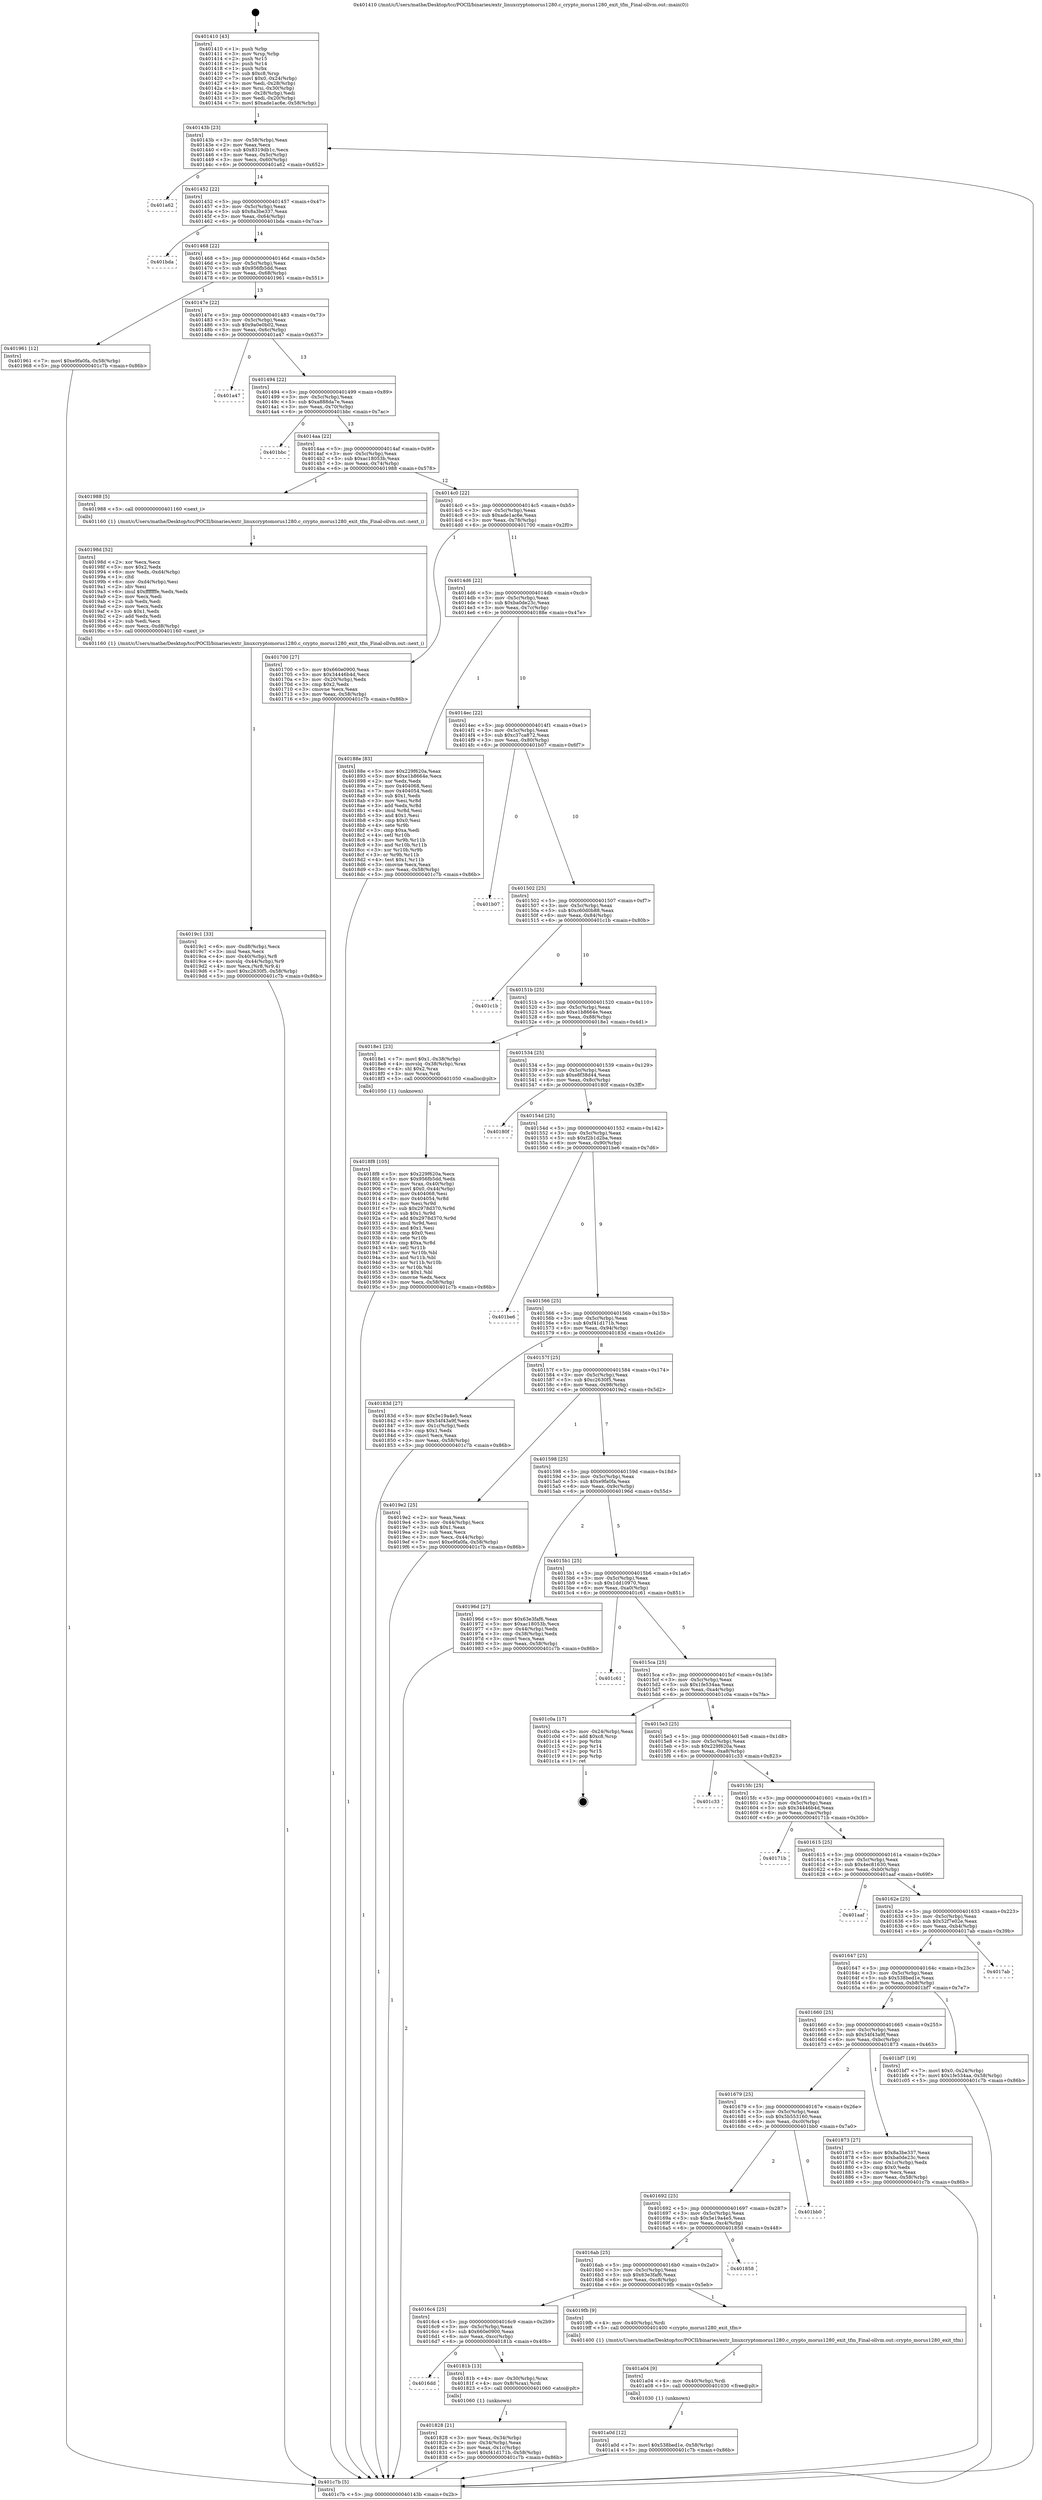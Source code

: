 digraph "0x401410" {
  label = "0x401410 (/mnt/c/Users/mathe/Desktop/tcc/POCII/binaries/extr_linuxcryptomorus1280.c_crypto_morus1280_exit_tfm_Final-ollvm.out::main(0))"
  labelloc = "t"
  node[shape=record]

  Entry [label="",width=0.3,height=0.3,shape=circle,fillcolor=black,style=filled]
  "0x40143b" [label="{
     0x40143b [23]\l
     | [instrs]\l
     &nbsp;&nbsp;0x40143b \<+3\>: mov -0x58(%rbp),%eax\l
     &nbsp;&nbsp;0x40143e \<+2\>: mov %eax,%ecx\l
     &nbsp;&nbsp;0x401440 \<+6\>: sub $0x8319db1c,%ecx\l
     &nbsp;&nbsp;0x401446 \<+3\>: mov %eax,-0x5c(%rbp)\l
     &nbsp;&nbsp;0x401449 \<+3\>: mov %ecx,-0x60(%rbp)\l
     &nbsp;&nbsp;0x40144c \<+6\>: je 0000000000401a62 \<main+0x652\>\l
  }"]
  "0x401a62" [label="{
     0x401a62\l
  }", style=dashed]
  "0x401452" [label="{
     0x401452 [22]\l
     | [instrs]\l
     &nbsp;&nbsp;0x401452 \<+5\>: jmp 0000000000401457 \<main+0x47\>\l
     &nbsp;&nbsp;0x401457 \<+3\>: mov -0x5c(%rbp),%eax\l
     &nbsp;&nbsp;0x40145a \<+5\>: sub $0x8a3be337,%eax\l
     &nbsp;&nbsp;0x40145f \<+3\>: mov %eax,-0x64(%rbp)\l
     &nbsp;&nbsp;0x401462 \<+6\>: je 0000000000401bda \<main+0x7ca\>\l
  }"]
  Exit [label="",width=0.3,height=0.3,shape=circle,fillcolor=black,style=filled,peripheries=2]
  "0x401bda" [label="{
     0x401bda\l
  }", style=dashed]
  "0x401468" [label="{
     0x401468 [22]\l
     | [instrs]\l
     &nbsp;&nbsp;0x401468 \<+5\>: jmp 000000000040146d \<main+0x5d\>\l
     &nbsp;&nbsp;0x40146d \<+3\>: mov -0x5c(%rbp),%eax\l
     &nbsp;&nbsp;0x401470 \<+5\>: sub $0x956fb5dd,%eax\l
     &nbsp;&nbsp;0x401475 \<+3\>: mov %eax,-0x68(%rbp)\l
     &nbsp;&nbsp;0x401478 \<+6\>: je 0000000000401961 \<main+0x551\>\l
  }"]
  "0x401a0d" [label="{
     0x401a0d [12]\l
     | [instrs]\l
     &nbsp;&nbsp;0x401a0d \<+7\>: movl $0x538bed1e,-0x58(%rbp)\l
     &nbsp;&nbsp;0x401a14 \<+5\>: jmp 0000000000401c7b \<main+0x86b\>\l
  }"]
  "0x401961" [label="{
     0x401961 [12]\l
     | [instrs]\l
     &nbsp;&nbsp;0x401961 \<+7\>: movl $0xe9fa0fa,-0x58(%rbp)\l
     &nbsp;&nbsp;0x401968 \<+5\>: jmp 0000000000401c7b \<main+0x86b\>\l
  }"]
  "0x40147e" [label="{
     0x40147e [22]\l
     | [instrs]\l
     &nbsp;&nbsp;0x40147e \<+5\>: jmp 0000000000401483 \<main+0x73\>\l
     &nbsp;&nbsp;0x401483 \<+3\>: mov -0x5c(%rbp),%eax\l
     &nbsp;&nbsp;0x401486 \<+5\>: sub $0x9a0e0b02,%eax\l
     &nbsp;&nbsp;0x40148b \<+3\>: mov %eax,-0x6c(%rbp)\l
     &nbsp;&nbsp;0x40148e \<+6\>: je 0000000000401a47 \<main+0x637\>\l
  }"]
  "0x401a04" [label="{
     0x401a04 [9]\l
     | [instrs]\l
     &nbsp;&nbsp;0x401a04 \<+4\>: mov -0x40(%rbp),%rdi\l
     &nbsp;&nbsp;0x401a08 \<+5\>: call 0000000000401030 \<free@plt\>\l
     | [calls]\l
     &nbsp;&nbsp;0x401030 \{1\} (unknown)\l
  }"]
  "0x401a47" [label="{
     0x401a47\l
  }", style=dashed]
  "0x401494" [label="{
     0x401494 [22]\l
     | [instrs]\l
     &nbsp;&nbsp;0x401494 \<+5\>: jmp 0000000000401499 \<main+0x89\>\l
     &nbsp;&nbsp;0x401499 \<+3\>: mov -0x5c(%rbp),%eax\l
     &nbsp;&nbsp;0x40149c \<+5\>: sub $0xa888da7e,%eax\l
     &nbsp;&nbsp;0x4014a1 \<+3\>: mov %eax,-0x70(%rbp)\l
     &nbsp;&nbsp;0x4014a4 \<+6\>: je 0000000000401bbc \<main+0x7ac\>\l
  }"]
  "0x4019c1" [label="{
     0x4019c1 [33]\l
     | [instrs]\l
     &nbsp;&nbsp;0x4019c1 \<+6\>: mov -0xd8(%rbp),%ecx\l
     &nbsp;&nbsp;0x4019c7 \<+3\>: imul %eax,%ecx\l
     &nbsp;&nbsp;0x4019ca \<+4\>: mov -0x40(%rbp),%r8\l
     &nbsp;&nbsp;0x4019ce \<+4\>: movslq -0x44(%rbp),%r9\l
     &nbsp;&nbsp;0x4019d2 \<+4\>: mov %ecx,(%r8,%r9,4)\l
     &nbsp;&nbsp;0x4019d6 \<+7\>: movl $0xc2630f5,-0x58(%rbp)\l
     &nbsp;&nbsp;0x4019dd \<+5\>: jmp 0000000000401c7b \<main+0x86b\>\l
  }"]
  "0x401bbc" [label="{
     0x401bbc\l
  }", style=dashed]
  "0x4014aa" [label="{
     0x4014aa [22]\l
     | [instrs]\l
     &nbsp;&nbsp;0x4014aa \<+5\>: jmp 00000000004014af \<main+0x9f\>\l
     &nbsp;&nbsp;0x4014af \<+3\>: mov -0x5c(%rbp),%eax\l
     &nbsp;&nbsp;0x4014b2 \<+5\>: sub $0xac18053b,%eax\l
     &nbsp;&nbsp;0x4014b7 \<+3\>: mov %eax,-0x74(%rbp)\l
     &nbsp;&nbsp;0x4014ba \<+6\>: je 0000000000401988 \<main+0x578\>\l
  }"]
  "0x40198d" [label="{
     0x40198d [52]\l
     | [instrs]\l
     &nbsp;&nbsp;0x40198d \<+2\>: xor %ecx,%ecx\l
     &nbsp;&nbsp;0x40198f \<+5\>: mov $0x2,%edx\l
     &nbsp;&nbsp;0x401994 \<+6\>: mov %edx,-0xd4(%rbp)\l
     &nbsp;&nbsp;0x40199a \<+1\>: cltd\l
     &nbsp;&nbsp;0x40199b \<+6\>: mov -0xd4(%rbp),%esi\l
     &nbsp;&nbsp;0x4019a1 \<+2\>: idiv %esi\l
     &nbsp;&nbsp;0x4019a3 \<+6\>: imul $0xfffffffe,%edx,%edx\l
     &nbsp;&nbsp;0x4019a9 \<+2\>: mov %ecx,%edi\l
     &nbsp;&nbsp;0x4019ab \<+2\>: sub %edx,%edi\l
     &nbsp;&nbsp;0x4019ad \<+2\>: mov %ecx,%edx\l
     &nbsp;&nbsp;0x4019af \<+3\>: sub $0x1,%edx\l
     &nbsp;&nbsp;0x4019b2 \<+2\>: add %edx,%edi\l
     &nbsp;&nbsp;0x4019b4 \<+2\>: sub %edi,%ecx\l
     &nbsp;&nbsp;0x4019b6 \<+6\>: mov %ecx,-0xd8(%rbp)\l
     &nbsp;&nbsp;0x4019bc \<+5\>: call 0000000000401160 \<next_i\>\l
     | [calls]\l
     &nbsp;&nbsp;0x401160 \{1\} (/mnt/c/Users/mathe/Desktop/tcc/POCII/binaries/extr_linuxcryptomorus1280.c_crypto_morus1280_exit_tfm_Final-ollvm.out::next_i)\l
  }"]
  "0x401988" [label="{
     0x401988 [5]\l
     | [instrs]\l
     &nbsp;&nbsp;0x401988 \<+5\>: call 0000000000401160 \<next_i\>\l
     | [calls]\l
     &nbsp;&nbsp;0x401160 \{1\} (/mnt/c/Users/mathe/Desktop/tcc/POCII/binaries/extr_linuxcryptomorus1280.c_crypto_morus1280_exit_tfm_Final-ollvm.out::next_i)\l
  }"]
  "0x4014c0" [label="{
     0x4014c0 [22]\l
     | [instrs]\l
     &nbsp;&nbsp;0x4014c0 \<+5\>: jmp 00000000004014c5 \<main+0xb5\>\l
     &nbsp;&nbsp;0x4014c5 \<+3\>: mov -0x5c(%rbp),%eax\l
     &nbsp;&nbsp;0x4014c8 \<+5\>: sub $0xade1ac6e,%eax\l
     &nbsp;&nbsp;0x4014cd \<+3\>: mov %eax,-0x78(%rbp)\l
     &nbsp;&nbsp;0x4014d0 \<+6\>: je 0000000000401700 \<main+0x2f0\>\l
  }"]
  "0x4018f8" [label="{
     0x4018f8 [105]\l
     | [instrs]\l
     &nbsp;&nbsp;0x4018f8 \<+5\>: mov $0x229f620a,%ecx\l
     &nbsp;&nbsp;0x4018fd \<+5\>: mov $0x956fb5dd,%edx\l
     &nbsp;&nbsp;0x401902 \<+4\>: mov %rax,-0x40(%rbp)\l
     &nbsp;&nbsp;0x401906 \<+7\>: movl $0x0,-0x44(%rbp)\l
     &nbsp;&nbsp;0x40190d \<+7\>: mov 0x404068,%esi\l
     &nbsp;&nbsp;0x401914 \<+8\>: mov 0x404054,%r8d\l
     &nbsp;&nbsp;0x40191c \<+3\>: mov %esi,%r9d\l
     &nbsp;&nbsp;0x40191f \<+7\>: sub $0x2978d370,%r9d\l
     &nbsp;&nbsp;0x401926 \<+4\>: sub $0x1,%r9d\l
     &nbsp;&nbsp;0x40192a \<+7\>: add $0x2978d370,%r9d\l
     &nbsp;&nbsp;0x401931 \<+4\>: imul %r9d,%esi\l
     &nbsp;&nbsp;0x401935 \<+3\>: and $0x1,%esi\l
     &nbsp;&nbsp;0x401938 \<+3\>: cmp $0x0,%esi\l
     &nbsp;&nbsp;0x40193b \<+4\>: sete %r10b\l
     &nbsp;&nbsp;0x40193f \<+4\>: cmp $0xa,%r8d\l
     &nbsp;&nbsp;0x401943 \<+4\>: setl %r11b\l
     &nbsp;&nbsp;0x401947 \<+3\>: mov %r10b,%bl\l
     &nbsp;&nbsp;0x40194a \<+3\>: and %r11b,%bl\l
     &nbsp;&nbsp;0x40194d \<+3\>: xor %r11b,%r10b\l
     &nbsp;&nbsp;0x401950 \<+3\>: or %r10b,%bl\l
     &nbsp;&nbsp;0x401953 \<+3\>: test $0x1,%bl\l
     &nbsp;&nbsp;0x401956 \<+3\>: cmovne %edx,%ecx\l
     &nbsp;&nbsp;0x401959 \<+3\>: mov %ecx,-0x58(%rbp)\l
     &nbsp;&nbsp;0x40195c \<+5\>: jmp 0000000000401c7b \<main+0x86b\>\l
  }"]
  "0x401700" [label="{
     0x401700 [27]\l
     | [instrs]\l
     &nbsp;&nbsp;0x401700 \<+5\>: mov $0x660e0900,%eax\l
     &nbsp;&nbsp;0x401705 \<+5\>: mov $0x34446b4d,%ecx\l
     &nbsp;&nbsp;0x40170a \<+3\>: mov -0x20(%rbp),%edx\l
     &nbsp;&nbsp;0x40170d \<+3\>: cmp $0x2,%edx\l
     &nbsp;&nbsp;0x401710 \<+3\>: cmovne %ecx,%eax\l
     &nbsp;&nbsp;0x401713 \<+3\>: mov %eax,-0x58(%rbp)\l
     &nbsp;&nbsp;0x401716 \<+5\>: jmp 0000000000401c7b \<main+0x86b\>\l
  }"]
  "0x4014d6" [label="{
     0x4014d6 [22]\l
     | [instrs]\l
     &nbsp;&nbsp;0x4014d6 \<+5\>: jmp 00000000004014db \<main+0xcb\>\l
     &nbsp;&nbsp;0x4014db \<+3\>: mov -0x5c(%rbp),%eax\l
     &nbsp;&nbsp;0x4014de \<+5\>: sub $0xba0de23c,%eax\l
     &nbsp;&nbsp;0x4014e3 \<+3\>: mov %eax,-0x7c(%rbp)\l
     &nbsp;&nbsp;0x4014e6 \<+6\>: je 000000000040188e \<main+0x47e\>\l
  }"]
  "0x401c7b" [label="{
     0x401c7b [5]\l
     | [instrs]\l
     &nbsp;&nbsp;0x401c7b \<+5\>: jmp 000000000040143b \<main+0x2b\>\l
  }"]
  "0x401410" [label="{
     0x401410 [43]\l
     | [instrs]\l
     &nbsp;&nbsp;0x401410 \<+1\>: push %rbp\l
     &nbsp;&nbsp;0x401411 \<+3\>: mov %rsp,%rbp\l
     &nbsp;&nbsp;0x401414 \<+2\>: push %r15\l
     &nbsp;&nbsp;0x401416 \<+2\>: push %r14\l
     &nbsp;&nbsp;0x401418 \<+1\>: push %rbx\l
     &nbsp;&nbsp;0x401419 \<+7\>: sub $0xc8,%rsp\l
     &nbsp;&nbsp;0x401420 \<+7\>: movl $0x0,-0x24(%rbp)\l
     &nbsp;&nbsp;0x401427 \<+3\>: mov %edi,-0x28(%rbp)\l
     &nbsp;&nbsp;0x40142a \<+4\>: mov %rsi,-0x30(%rbp)\l
     &nbsp;&nbsp;0x40142e \<+3\>: mov -0x28(%rbp),%edi\l
     &nbsp;&nbsp;0x401431 \<+3\>: mov %edi,-0x20(%rbp)\l
     &nbsp;&nbsp;0x401434 \<+7\>: movl $0xade1ac6e,-0x58(%rbp)\l
  }"]
  "0x401828" [label="{
     0x401828 [21]\l
     | [instrs]\l
     &nbsp;&nbsp;0x401828 \<+3\>: mov %eax,-0x34(%rbp)\l
     &nbsp;&nbsp;0x40182b \<+3\>: mov -0x34(%rbp),%eax\l
     &nbsp;&nbsp;0x40182e \<+3\>: mov %eax,-0x1c(%rbp)\l
     &nbsp;&nbsp;0x401831 \<+7\>: movl $0xf41d171b,-0x58(%rbp)\l
     &nbsp;&nbsp;0x401838 \<+5\>: jmp 0000000000401c7b \<main+0x86b\>\l
  }"]
  "0x40188e" [label="{
     0x40188e [83]\l
     | [instrs]\l
     &nbsp;&nbsp;0x40188e \<+5\>: mov $0x229f620a,%eax\l
     &nbsp;&nbsp;0x401893 \<+5\>: mov $0xe1b8664e,%ecx\l
     &nbsp;&nbsp;0x401898 \<+2\>: xor %edx,%edx\l
     &nbsp;&nbsp;0x40189a \<+7\>: mov 0x404068,%esi\l
     &nbsp;&nbsp;0x4018a1 \<+7\>: mov 0x404054,%edi\l
     &nbsp;&nbsp;0x4018a8 \<+3\>: sub $0x1,%edx\l
     &nbsp;&nbsp;0x4018ab \<+3\>: mov %esi,%r8d\l
     &nbsp;&nbsp;0x4018ae \<+3\>: add %edx,%r8d\l
     &nbsp;&nbsp;0x4018b1 \<+4\>: imul %r8d,%esi\l
     &nbsp;&nbsp;0x4018b5 \<+3\>: and $0x1,%esi\l
     &nbsp;&nbsp;0x4018b8 \<+3\>: cmp $0x0,%esi\l
     &nbsp;&nbsp;0x4018bb \<+4\>: sete %r9b\l
     &nbsp;&nbsp;0x4018bf \<+3\>: cmp $0xa,%edi\l
     &nbsp;&nbsp;0x4018c2 \<+4\>: setl %r10b\l
     &nbsp;&nbsp;0x4018c6 \<+3\>: mov %r9b,%r11b\l
     &nbsp;&nbsp;0x4018c9 \<+3\>: and %r10b,%r11b\l
     &nbsp;&nbsp;0x4018cc \<+3\>: xor %r10b,%r9b\l
     &nbsp;&nbsp;0x4018cf \<+3\>: or %r9b,%r11b\l
     &nbsp;&nbsp;0x4018d2 \<+4\>: test $0x1,%r11b\l
     &nbsp;&nbsp;0x4018d6 \<+3\>: cmovne %ecx,%eax\l
     &nbsp;&nbsp;0x4018d9 \<+3\>: mov %eax,-0x58(%rbp)\l
     &nbsp;&nbsp;0x4018dc \<+5\>: jmp 0000000000401c7b \<main+0x86b\>\l
  }"]
  "0x4014ec" [label="{
     0x4014ec [22]\l
     | [instrs]\l
     &nbsp;&nbsp;0x4014ec \<+5\>: jmp 00000000004014f1 \<main+0xe1\>\l
     &nbsp;&nbsp;0x4014f1 \<+3\>: mov -0x5c(%rbp),%eax\l
     &nbsp;&nbsp;0x4014f4 \<+5\>: sub $0xc37ca872,%eax\l
     &nbsp;&nbsp;0x4014f9 \<+3\>: mov %eax,-0x80(%rbp)\l
     &nbsp;&nbsp;0x4014fc \<+6\>: je 0000000000401b07 \<main+0x6f7\>\l
  }"]
  "0x4016dd" [label="{
     0x4016dd\l
  }", style=dashed]
  "0x401b07" [label="{
     0x401b07\l
  }", style=dashed]
  "0x401502" [label="{
     0x401502 [25]\l
     | [instrs]\l
     &nbsp;&nbsp;0x401502 \<+5\>: jmp 0000000000401507 \<main+0xf7\>\l
     &nbsp;&nbsp;0x401507 \<+3\>: mov -0x5c(%rbp),%eax\l
     &nbsp;&nbsp;0x40150a \<+5\>: sub $0xc60d0b88,%eax\l
     &nbsp;&nbsp;0x40150f \<+6\>: mov %eax,-0x84(%rbp)\l
     &nbsp;&nbsp;0x401515 \<+6\>: je 0000000000401c1b \<main+0x80b\>\l
  }"]
  "0x40181b" [label="{
     0x40181b [13]\l
     | [instrs]\l
     &nbsp;&nbsp;0x40181b \<+4\>: mov -0x30(%rbp),%rax\l
     &nbsp;&nbsp;0x40181f \<+4\>: mov 0x8(%rax),%rdi\l
     &nbsp;&nbsp;0x401823 \<+5\>: call 0000000000401060 \<atoi@plt\>\l
     | [calls]\l
     &nbsp;&nbsp;0x401060 \{1\} (unknown)\l
  }"]
  "0x401c1b" [label="{
     0x401c1b\l
  }", style=dashed]
  "0x40151b" [label="{
     0x40151b [25]\l
     | [instrs]\l
     &nbsp;&nbsp;0x40151b \<+5\>: jmp 0000000000401520 \<main+0x110\>\l
     &nbsp;&nbsp;0x401520 \<+3\>: mov -0x5c(%rbp),%eax\l
     &nbsp;&nbsp;0x401523 \<+5\>: sub $0xe1b8664e,%eax\l
     &nbsp;&nbsp;0x401528 \<+6\>: mov %eax,-0x88(%rbp)\l
     &nbsp;&nbsp;0x40152e \<+6\>: je 00000000004018e1 \<main+0x4d1\>\l
  }"]
  "0x4016c4" [label="{
     0x4016c4 [25]\l
     | [instrs]\l
     &nbsp;&nbsp;0x4016c4 \<+5\>: jmp 00000000004016c9 \<main+0x2b9\>\l
     &nbsp;&nbsp;0x4016c9 \<+3\>: mov -0x5c(%rbp),%eax\l
     &nbsp;&nbsp;0x4016cc \<+5\>: sub $0x660e0900,%eax\l
     &nbsp;&nbsp;0x4016d1 \<+6\>: mov %eax,-0xcc(%rbp)\l
     &nbsp;&nbsp;0x4016d7 \<+6\>: je 000000000040181b \<main+0x40b\>\l
  }"]
  "0x4018e1" [label="{
     0x4018e1 [23]\l
     | [instrs]\l
     &nbsp;&nbsp;0x4018e1 \<+7\>: movl $0x1,-0x38(%rbp)\l
     &nbsp;&nbsp;0x4018e8 \<+4\>: movslq -0x38(%rbp),%rax\l
     &nbsp;&nbsp;0x4018ec \<+4\>: shl $0x2,%rax\l
     &nbsp;&nbsp;0x4018f0 \<+3\>: mov %rax,%rdi\l
     &nbsp;&nbsp;0x4018f3 \<+5\>: call 0000000000401050 \<malloc@plt\>\l
     | [calls]\l
     &nbsp;&nbsp;0x401050 \{1\} (unknown)\l
  }"]
  "0x401534" [label="{
     0x401534 [25]\l
     | [instrs]\l
     &nbsp;&nbsp;0x401534 \<+5\>: jmp 0000000000401539 \<main+0x129\>\l
     &nbsp;&nbsp;0x401539 \<+3\>: mov -0x5c(%rbp),%eax\l
     &nbsp;&nbsp;0x40153c \<+5\>: sub $0xe8f38d44,%eax\l
     &nbsp;&nbsp;0x401541 \<+6\>: mov %eax,-0x8c(%rbp)\l
     &nbsp;&nbsp;0x401547 \<+6\>: je 000000000040180f \<main+0x3ff\>\l
  }"]
  "0x4019fb" [label="{
     0x4019fb [9]\l
     | [instrs]\l
     &nbsp;&nbsp;0x4019fb \<+4\>: mov -0x40(%rbp),%rdi\l
     &nbsp;&nbsp;0x4019ff \<+5\>: call 0000000000401400 \<crypto_morus1280_exit_tfm\>\l
     | [calls]\l
     &nbsp;&nbsp;0x401400 \{1\} (/mnt/c/Users/mathe/Desktop/tcc/POCII/binaries/extr_linuxcryptomorus1280.c_crypto_morus1280_exit_tfm_Final-ollvm.out::crypto_morus1280_exit_tfm)\l
  }"]
  "0x40180f" [label="{
     0x40180f\l
  }", style=dashed]
  "0x40154d" [label="{
     0x40154d [25]\l
     | [instrs]\l
     &nbsp;&nbsp;0x40154d \<+5\>: jmp 0000000000401552 \<main+0x142\>\l
     &nbsp;&nbsp;0x401552 \<+3\>: mov -0x5c(%rbp),%eax\l
     &nbsp;&nbsp;0x401555 \<+5\>: sub $0xf2b1d2ba,%eax\l
     &nbsp;&nbsp;0x40155a \<+6\>: mov %eax,-0x90(%rbp)\l
     &nbsp;&nbsp;0x401560 \<+6\>: je 0000000000401be6 \<main+0x7d6\>\l
  }"]
  "0x4016ab" [label="{
     0x4016ab [25]\l
     | [instrs]\l
     &nbsp;&nbsp;0x4016ab \<+5\>: jmp 00000000004016b0 \<main+0x2a0\>\l
     &nbsp;&nbsp;0x4016b0 \<+3\>: mov -0x5c(%rbp),%eax\l
     &nbsp;&nbsp;0x4016b3 \<+5\>: sub $0x63e3faf6,%eax\l
     &nbsp;&nbsp;0x4016b8 \<+6\>: mov %eax,-0xc8(%rbp)\l
     &nbsp;&nbsp;0x4016be \<+6\>: je 00000000004019fb \<main+0x5eb\>\l
  }"]
  "0x401be6" [label="{
     0x401be6\l
  }", style=dashed]
  "0x401566" [label="{
     0x401566 [25]\l
     | [instrs]\l
     &nbsp;&nbsp;0x401566 \<+5\>: jmp 000000000040156b \<main+0x15b\>\l
     &nbsp;&nbsp;0x40156b \<+3\>: mov -0x5c(%rbp),%eax\l
     &nbsp;&nbsp;0x40156e \<+5\>: sub $0xf41d171b,%eax\l
     &nbsp;&nbsp;0x401573 \<+6\>: mov %eax,-0x94(%rbp)\l
     &nbsp;&nbsp;0x401579 \<+6\>: je 000000000040183d \<main+0x42d\>\l
  }"]
  "0x401858" [label="{
     0x401858\l
  }", style=dashed]
  "0x40183d" [label="{
     0x40183d [27]\l
     | [instrs]\l
     &nbsp;&nbsp;0x40183d \<+5\>: mov $0x5e19a4e5,%eax\l
     &nbsp;&nbsp;0x401842 \<+5\>: mov $0x54f43a9f,%ecx\l
     &nbsp;&nbsp;0x401847 \<+3\>: mov -0x1c(%rbp),%edx\l
     &nbsp;&nbsp;0x40184a \<+3\>: cmp $0x1,%edx\l
     &nbsp;&nbsp;0x40184d \<+3\>: cmovl %ecx,%eax\l
     &nbsp;&nbsp;0x401850 \<+3\>: mov %eax,-0x58(%rbp)\l
     &nbsp;&nbsp;0x401853 \<+5\>: jmp 0000000000401c7b \<main+0x86b\>\l
  }"]
  "0x40157f" [label="{
     0x40157f [25]\l
     | [instrs]\l
     &nbsp;&nbsp;0x40157f \<+5\>: jmp 0000000000401584 \<main+0x174\>\l
     &nbsp;&nbsp;0x401584 \<+3\>: mov -0x5c(%rbp),%eax\l
     &nbsp;&nbsp;0x401587 \<+5\>: sub $0xc2630f5,%eax\l
     &nbsp;&nbsp;0x40158c \<+6\>: mov %eax,-0x98(%rbp)\l
     &nbsp;&nbsp;0x401592 \<+6\>: je 00000000004019e2 \<main+0x5d2\>\l
  }"]
  "0x401692" [label="{
     0x401692 [25]\l
     | [instrs]\l
     &nbsp;&nbsp;0x401692 \<+5\>: jmp 0000000000401697 \<main+0x287\>\l
     &nbsp;&nbsp;0x401697 \<+3\>: mov -0x5c(%rbp),%eax\l
     &nbsp;&nbsp;0x40169a \<+5\>: sub $0x5e19a4e5,%eax\l
     &nbsp;&nbsp;0x40169f \<+6\>: mov %eax,-0xc4(%rbp)\l
     &nbsp;&nbsp;0x4016a5 \<+6\>: je 0000000000401858 \<main+0x448\>\l
  }"]
  "0x4019e2" [label="{
     0x4019e2 [25]\l
     | [instrs]\l
     &nbsp;&nbsp;0x4019e2 \<+2\>: xor %eax,%eax\l
     &nbsp;&nbsp;0x4019e4 \<+3\>: mov -0x44(%rbp),%ecx\l
     &nbsp;&nbsp;0x4019e7 \<+3\>: sub $0x1,%eax\l
     &nbsp;&nbsp;0x4019ea \<+2\>: sub %eax,%ecx\l
     &nbsp;&nbsp;0x4019ec \<+3\>: mov %ecx,-0x44(%rbp)\l
     &nbsp;&nbsp;0x4019ef \<+7\>: movl $0xe9fa0fa,-0x58(%rbp)\l
     &nbsp;&nbsp;0x4019f6 \<+5\>: jmp 0000000000401c7b \<main+0x86b\>\l
  }"]
  "0x401598" [label="{
     0x401598 [25]\l
     | [instrs]\l
     &nbsp;&nbsp;0x401598 \<+5\>: jmp 000000000040159d \<main+0x18d\>\l
     &nbsp;&nbsp;0x40159d \<+3\>: mov -0x5c(%rbp),%eax\l
     &nbsp;&nbsp;0x4015a0 \<+5\>: sub $0xe9fa0fa,%eax\l
     &nbsp;&nbsp;0x4015a5 \<+6\>: mov %eax,-0x9c(%rbp)\l
     &nbsp;&nbsp;0x4015ab \<+6\>: je 000000000040196d \<main+0x55d\>\l
  }"]
  "0x401bb0" [label="{
     0x401bb0\l
  }", style=dashed]
  "0x40196d" [label="{
     0x40196d [27]\l
     | [instrs]\l
     &nbsp;&nbsp;0x40196d \<+5\>: mov $0x63e3faf6,%eax\l
     &nbsp;&nbsp;0x401972 \<+5\>: mov $0xac18053b,%ecx\l
     &nbsp;&nbsp;0x401977 \<+3\>: mov -0x44(%rbp),%edx\l
     &nbsp;&nbsp;0x40197a \<+3\>: cmp -0x38(%rbp),%edx\l
     &nbsp;&nbsp;0x40197d \<+3\>: cmovl %ecx,%eax\l
     &nbsp;&nbsp;0x401980 \<+3\>: mov %eax,-0x58(%rbp)\l
     &nbsp;&nbsp;0x401983 \<+5\>: jmp 0000000000401c7b \<main+0x86b\>\l
  }"]
  "0x4015b1" [label="{
     0x4015b1 [25]\l
     | [instrs]\l
     &nbsp;&nbsp;0x4015b1 \<+5\>: jmp 00000000004015b6 \<main+0x1a6\>\l
     &nbsp;&nbsp;0x4015b6 \<+3\>: mov -0x5c(%rbp),%eax\l
     &nbsp;&nbsp;0x4015b9 \<+5\>: sub $0x1dd10970,%eax\l
     &nbsp;&nbsp;0x4015be \<+6\>: mov %eax,-0xa0(%rbp)\l
     &nbsp;&nbsp;0x4015c4 \<+6\>: je 0000000000401c61 \<main+0x851\>\l
  }"]
  "0x401679" [label="{
     0x401679 [25]\l
     | [instrs]\l
     &nbsp;&nbsp;0x401679 \<+5\>: jmp 000000000040167e \<main+0x26e\>\l
     &nbsp;&nbsp;0x40167e \<+3\>: mov -0x5c(%rbp),%eax\l
     &nbsp;&nbsp;0x401681 \<+5\>: sub $0x5b553160,%eax\l
     &nbsp;&nbsp;0x401686 \<+6\>: mov %eax,-0xc0(%rbp)\l
     &nbsp;&nbsp;0x40168c \<+6\>: je 0000000000401bb0 \<main+0x7a0\>\l
  }"]
  "0x401c61" [label="{
     0x401c61\l
  }", style=dashed]
  "0x4015ca" [label="{
     0x4015ca [25]\l
     | [instrs]\l
     &nbsp;&nbsp;0x4015ca \<+5\>: jmp 00000000004015cf \<main+0x1bf\>\l
     &nbsp;&nbsp;0x4015cf \<+3\>: mov -0x5c(%rbp),%eax\l
     &nbsp;&nbsp;0x4015d2 \<+5\>: sub $0x1fe534aa,%eax\l
     &nbsp;&nbsp;0x4015d7 \<+6\>: mov %eax,-0xa4(%rbp)\l
     &nbsp;&nbsp;0x4015dd \<+6\>: je 0000000000401c0a \<main+0x7fa\>\l
  }"]
  "0x401873" [label="{
     0x401873 [27]\l
     | [instrs]\l
     &nbsp;&nbsp;0x401873 \<+5\>: mov $0x8a3be337,%eax\l
     &nbsp;&nbsp;0x401878 \<+5\>: mov $0xba0de23c,%ecx\l
     &nbsp;&nbsp;0x40187d \<+3\>: mov -0x1c(%rbp),%edx\l
     &nbsp;&nbsp;0x401880 \<+3\>: cmp $0x0,%edx\l
     &nbsp;&nbsp;0x401883 \<+3\>: cmove %ecx,%eax\l
     &nbsp;&nbsp;0x401886 \<+3\>: mov %eax,-0x58(%rbp)\l
     &nbsp;&nbsp;0x401889 \<+5\>: jmp 0000000000401c7b \<main+0x86b\>\l
  }"]
  "0x401c0a" [label="{
     0x401c0a [17]\l
     | [instrs]\l
     &nbsp;&nbsp;0x401c0a \<+3\>: mov -0x24(%rbp),%eax\l
     &nbsp;&nbsp;0x401c0d \<+7\>: add $0xc8,%rsp\l
     &nbsp;&nbsp;0x401c14 \<+1\>: pop %rbx\l
     &nbsp;&nbsp;0x401c15 \<+2\>: pop %r14\l
     &nbsp;&nbsp;0x401c17 \<+2\>: pop %r15\l
     &nbsp;&nbsp;0x401c19 \<+1\>: pop %rbp\l
     &nbsp;&nbsp;0x401c1a \<+1\>: ret\l
  }"]
  "0x4015e3" [label="{
     0x4015e3 [25]\l
     | [instrs]\l
     &nbsp;&nbsp;0x4015e3 \<+5\>: jmp 00000000004015e8 \<main+0x1d8\>\l
     &nbsp;&nbsp;0x4015e8 \<+3\>: mov -0x5c(%rbp),%eax\l
     &nbsp;&nbsp;0x4015eb \<+5\>: sub $0x229f620a,%eax\l
     &nbsp;&nbsp;0x4015f0 \<+6\>: mov %eax,-0xa8(%rbp)\l
     &nbsp;&nbsp;0x4015f6 \<+6\>: je 0000000000401c33 \<main+0x823\>\l
  }"]
  "0x401660" [label="{
     0x401660 [25]\l
     | [instrs]\l
     &nbsp;&nbsp;0x401660 \<+5\>: jmp 0000000000401665 \<main+0x255\>\l
     &nbsp;&nbsp;0x401665 \<+3\>: mov -0x5c(%rbp),%eax\l
     &nbsp;&nbsp;0x401668 \<+5\>: sub $0x54f43a9f,%eax\l
     &nbsp;&nbsp;0x40166d \<+6\>: mov %eax,-0xbc(%rbp)\l
     &nbsp;&nbsp;0x401673 \<+6\>: je 0000000000401873 \<main+0x463\>\l
  }"]
  "0x401c33" [label="{
     0x401c33\l
  }", style=dashed]
  "0x4015fc" [label="{
     0x4015fc [25]\l
     | [instrs]\l
     &nbsp;&nbsp;0x4015fc \<+5\>: jmp 0000000000401601 \<main+0x1f1\>\l
     &nbsp;&nbsp;0x401601 \<+3\>: mov -0x5c(%rbp),%eax\l
     &nbsp;&nbsp;0x401604 \<+5\>: sub $0x34446b4d,%eax\l
     &nbsp;&nbsp;0x401609 \<+6\>: mov %eax,-0xac(%rbp)\l
     &nbsp;&nbsp;0x40160f \<+6\>: je 000000000040171b \<main+0x30b\>\l
  }"]
  "0x401bf7" [label="{
     0x401bf7 [19]\l
     | [instrs]\l
     &nbsp;&nbsp;0x401bf7 \<+7\>: movl $0x0,-0x24(%rbp)\l
     &nbsp;&nbsp;0x401bfe \<+7\>: movl $0x1fe534aa,-0x58(%rbp)\l
     &nbsp;&nbsp;0x401c05 \<+5\>: jmp 0000000000401c7b \<main+0x86b\>\l
  }"]
  "0x40171b" [label="{
     0x40171b\l
  }", style=dashed]
  "0x401615" [label="{
     0x401615 [25]\l
     | [instrs]\l
     &nbsp;&nbsp;0x401615 \<+5\>: jmp 000000000040161a \<main+0x20a\>\l
     &nbsp;&nbsp;0x40161a \<+3\>: mov -0x5c(%rbp),%eax\l
     &nbsp;&nbsp;0x40161d \<+5\>: sub $0x4ec81630,%eax\l
     &nbsp;&nbsp;0x401622 \<+6\>: mov %eax,-0xb0(%rbp)\l
     &nbsp;&nbsp;0x401628 \<+6\>: je 0000000000401aaf \<main+0x69f\>\l
  }"]
  "0x401647" [label="{
     0x401647 [25]\l
     | [instrs]\l
     &nbsp;&nbsp;0x401647 \<+5\>: jmp 000000000040164c \<main+0x23c\>\l
     &nbsp;&nbsp;0x40164c \<+3\>: mov -0x5c(%rbp),%eax\l
     &nbsp;&nbsp;0x40164f \<+5\>: sub $0x538bed1e,%eax\l
     &nbsp;&nbsp;0x401654 \<+6\>: mov %eax,-0xb8(%rbp)\l
     &nbsp;&nbsp;0x40165a \<+6\>: je 0000000000401bf7 \<main+0x7e7\>\l
  }"]
  "0x401aaf" [label="{
     0x401aaf\l
  }", style=dashed]
  "0x40162e" [label="{
     0x40162e [25]\l
     | [instrs]\l
     &nbsp;&nbsp;0x40162e \<+5\>: jmp 0000000000401633 \<main+0x223\>\l
     &nbsp;&nbsp;0x401633 \<+3\>: mov -0x5c(%rbp),%eax\l
     &nbsp;&nbsp;0x401636 \<+5\>: sub $0x52f7e02e,%eax\l
     &nbsp;&nbsp;0x40163b \<+6\>: mov %eax,-0xb4(%rbp)\l
     &nbsp;&nbsp;0x401641 \<+6\>: je 00000000004017ab \<main+0x39b\>\l
  }"]
  "0x4017ab" [label="{
     0x4017ab\l
  }", style=dashed]
  Entry -> "0x401410" [label=" 1"]
  "0x40143b" -> "0x401a62" [label=" 0"]
  "0x40143b" -> "0x401452" [label=" 14"]
  "0x401c0a" -> Exit [label=" 1"]
  "0x401452" -> "0x401bda" [label=" 0"]
  "0x401452" -> "0x401468" [label=" 14"]
  "0x401bf7" -> "0x401c7b" [label=" 1"]
  "0x401468" -> "0x401961" [label=" 1"]
  "0x401468" -> "0x40147e" [label=" 13"]
  "0x401a0d" -> "0x401c7b" [label=" 1"]
  "0x40147e" -> "0x401a47" [label=" 0"]
  "0x40147e" -> "0x401494" [label=" 13"]
  "0x401a04" -> "0x401a0d" [label=" 1"]
  "0x401494" -> "0x401bbc" [label=" 0"]
  "0x401494" -> "0x4014aa" [label=" 13"]
  "0x4019fb" -> "0x401a04" [label=" 1"]
  "0x4014aa" -> "0x401988" [label=" 1"]
  "0x4014aa" -> "0x4014c0" [label=" 12"]
  "0x4019e2" -> "0x401c7b" [label=" 1"]
  "0x4014c0" -> "0x401700" [label=" 1"]
  "0x4014c0" -> "0x4014d6" [label=" 11"]
  "0x401700" -> "0x401c7b" [label=" 1"]
  "0x401410" -> "0x40143b" [label=" 1"]
  "0x401c7b" -> "0x40143b" [label=" 13"]
  "0x4019c1" -> "0x401c7b" [label=" 1"]
  "0x4014d6" -> "0x40188e" [label=" 1"]
  "0x4014d6" -> "0x4014ec" [label=" 10"]
  "0x40198d" -> "0x4019c1" [label=" 1"]
  "0x4014ec" -> "0x401b07" [label=" 0"]
  "0x4014ec" -> "0x401502" [label=" 10"]
  "0x401988" -> "0x40198d" [label=" 1"]
  "0x401502" -> "0x401c1b" [label=" 0"]
  "0x401502" -> "0x40151b" [label=" 10"]
  "0x40196d" -> "0x401c7b" [label=" 2"]
  "0x40151b" -> "0x4018e1" [label=" 1"]
  "0x40151b" -> "0x401534" [label=" 9"]
  "0x4018f8" -> "0x401c7b" [label=" 1"]
  "0x401534" -> "0x40180f" [label=" 0"]
  "0x401534" -> "0x40154d" [label=" 9"]
  "0x4018e1" -> "0x4018f8" [label=" 1"]
  "0x40154d" -> "0x401be6" [label=" 0"]
  "0x40154d" -> "0x401566" [label=" 9"]
  "0x401873" -> "0x401c7b" [label=" 1"]
  "0x401566" -> "0x40183d" [label=" 1"]
  "0x401566" -> "0x40157f" [label=" 8"]
  "0x40183d" -> "0x401c7b" [label=" 1"]
  "0x40157f" -> "0x4019e2" [label=" 1"]
  "0x40157f" -> "0x401598" [label=" 7"]
  "0x40181b" -> "0x401828" [label=" 1"]
  "0x401598" -> "0x40196d" [label=" 2"]
  "0x401598" -> "0x4015b1" [label=" 5"]
  "0x4016c4" -> "0x4016dd" [label=" 0"]
  "0x4015b1" -> "0x401c61" [label=" 0"]
  "0x4015b1" -> "0x4015ca" [label=" 5"]
  "0x401961" -> "0x401c7b" [label=" 1"]
  "0x4015ca" -> "0x401c0a" [label=" 1"]
  "0x4015ca" -> "0x4015e3" [label=" 4"]
  "0x4016ab" -> "0x4016c4" [label=" 1"]
  "0x4015e3" -> "0x401c33" [label=" 0"]
  "0x4015e3" -> "0x4015fc" [label=" 4"]
  "0x40188e" -> "0x401c7b" [label=" 1"]
  "0x4015fc" -> "0x40171b" [label=" 0"]
  "0x4015fc" -> "0x401615" [label=" 4"]
  "0x401692" -> "0x4016ab" [label=" 2"]
  "0x401615" -> "0x401aaf" [label=" 0"]
  "0x401615" -> "0x40162e" [label=" 4"]
  "0x401828" -> "0x401c7b" [label=" 1"]
  "0x40162e" -> "0x4017ab" [label=" 0"]
  "0x40162e" -> "0x401647" [label=" 4"]
  "0x401692" -> "0x401858" [label=" 0"]
  "0x401647" -> "0x401bf7" [label=" 1"]
  "0x401647" -> "0x401660" [label=" 3"]
  "0x4016ab" -> "0x4019fb" [label=" 1"]
  "0x401660" -> "0x401873" [label=" 1"]
  "0x401660" -> "0x401679" [label=" 2"]
  "0x4016c4" -> "0x40181b" [label=" 1"]
  "0x401679" -> "0x401bb0" [label=" 0"]
  "0x401679" -> "0x401692" [label=" 2"]
}
